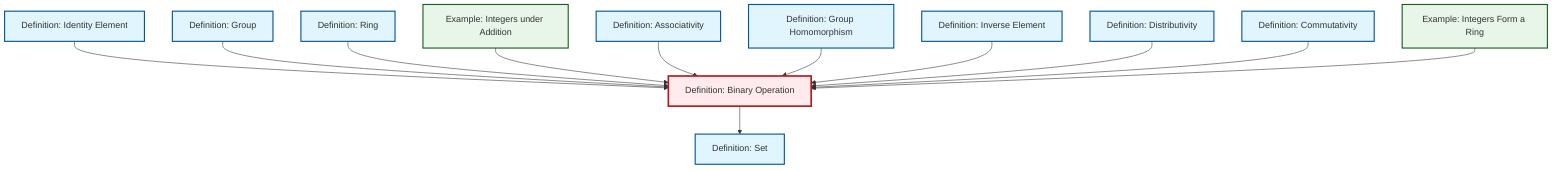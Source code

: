 graph TD
    classDef definition fill:#e1f5fe,stroke:#01579b,stroke-width:2px
    classDef theorem fill:#f3e5f5,stroke:#4a148c,stroke-width:2px
    classDef axiom fill:#fff3e0,stroke:#e65100,stroke-width:2px
    classDef example fill:#e8f5e9,stroke:#1b5e20,stroke-width:2px
    classDef current fill:#ffebee,stroke:#b71c1c,stroke-width:3px
    ex-integers-addition["Example: Integers under Addition"]:::example
    def-commutativity["Definition: Commutativity"]:::definition
    def-inverse-element["Definition: Inverse Element"]:::definition
    def-set["Definition: Set"]:::definition
    def-associativity["Definition: Associativity"]:::definition
    def-distributivity["Definition: Distributivity"]:::definition
    ex-integers-ring["Example: Integers Form a Ring"]:::example
    def-binary-operation["Definition: Binary Operation"]:::definition
    def-homomorphism["Definition: Group Homomorphism"]:::definition
    def-group["Definition: Group"]:::definition
    def-ring["Definition: Ring"]:::definition
    def-identity-element["Definition: Identity Element"]:::definition
    def-identity-element --> def-binary-operation
    def-group --> def-binary-operation
    def-ring --> def-binary-operation
    def-binary-operation --> def-set
    ex-integers-addition --> def-binary-operation
    def-associativity --> def-binary-operation
    def-homomorphism --> def-binary-operation
    def-inverse-element --> def-binary-operation
    def-distributivity --> def-binary-operation
    def-commutativity --> def-binary-operation
    ex-integers-ring --> def-binary-operation
    class def-binary-operation current
